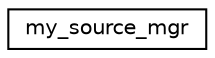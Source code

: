 digraph "Graphical Class Hierarchy"
{
  edge [fontname="Helvetica",fontsize="10",labelfontname="Helvetica",labelfontsize="10"];
  node [fontname="Helvetica",fontsize="10",shape=record];
  rankdir="LR";
  Node1 [label="my_source_mgr",height=0.2,width=0.4,color="black", fillcolor="white", style="filled",URL="$structmy__source__mgr.html"];
}
